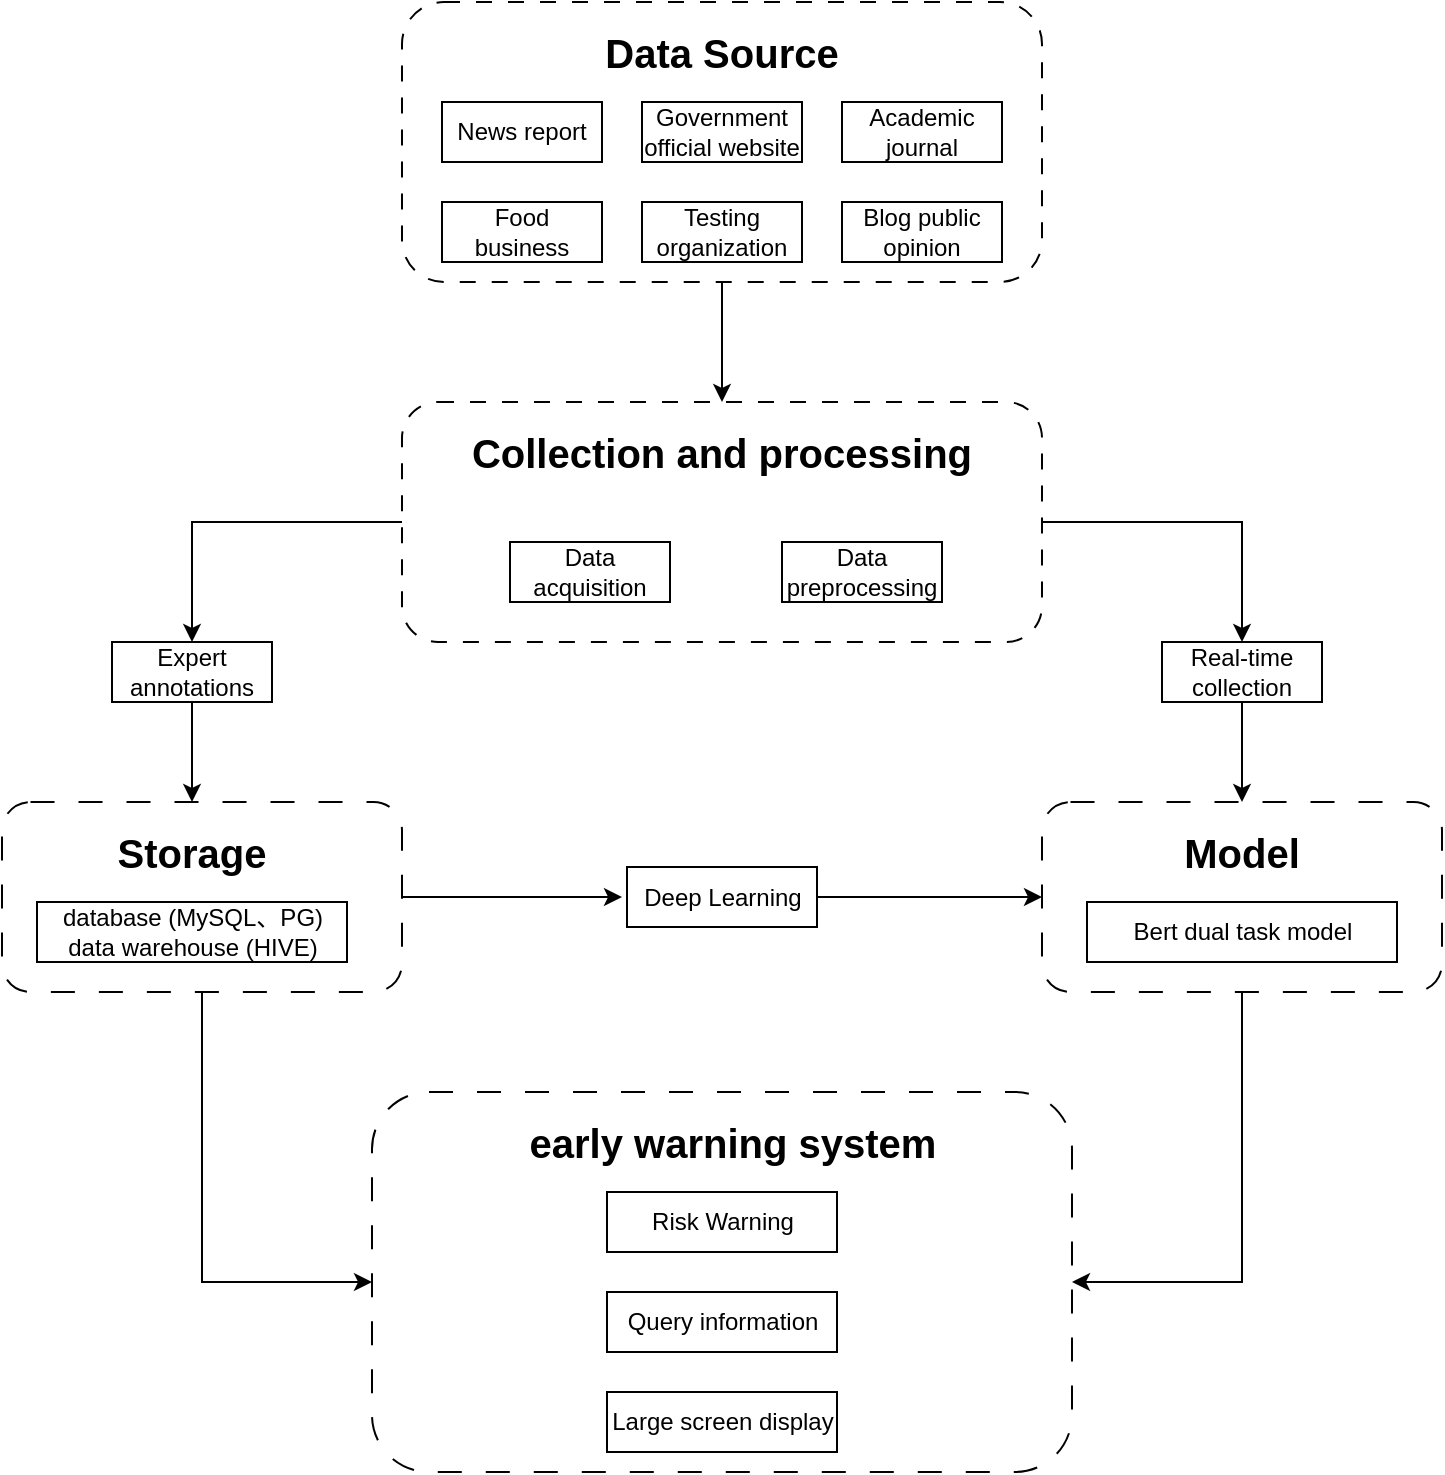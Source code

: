 <mxfile version="22.0.4" type="github">
  <diagram name="第 1 页" id="914V8sja4CJvC9ZfgKHP">
    <mxGraphModel dx="2074" dy="1118" grid="1" gridSize="10" guides="1" tooltips="1" connect="1" arrows="1" fold="1" page="1" pageScale="1" pageWidth="827" pageHeight="1169" math="0" shadow="0">
      <root>
        <mxCell id="0" />
        <mxCell id="1" parent="0" />
        <mxCell id="JjGzEYIckytB1pQJp3Co-11" style="edgeStyle=orthogonalEdgeStyle;rounded=0;orthogonalLoop=1;jettySize=auto;html=1;entryX=0.5;entryY=0;entryDx=0;entryDy=0;" edge="1" parent="1" source="tSgFQOaB9TfaK_oSHJal-1" target="tSgFQOaB9TfaK_oSHJal-12">
          <mxGeometry relative="1" as="geometry" />
        </mxCell>
        <mxCell id="tSgFQOaB9TfaK_oSHJal-1" value="" style="rounded=1;whiteSpace=wrap;html=1;dashed=1;dashPattern=8 8;" parent="1" vertex="1">
          <mxGeometry x="240" y="40" width="320" height="140" as="geometry" />
        </mxCell>
        <mxCell id="tSgFQOaB9TfaK_oSHJal-3" value="&lt;div style=&quot;font-size: 20px;&quot;&gt;&lt;font style=&quot;font-size: 20px;&quot;&gt;Data Source&lt;/font&gt;&lt;/div&gt;" style="text;html=1;strokeColor=none;fillColor=none;align=center;verticalAlign=middle;whiteSpace=wrap;rounded=0;fontStyle=1" parent="1" vertex="1">
          <mxGeometry x="320" y="40" width="160" height="50" as="geometry" />
        </mxCell>
        <mxCell id="tSgFQOaB9TfaK_oSHJal-4" value="News report" style="rounded=0;whiteSpace=wrap;html=1;" parent="1" vertex="1">
          <mxGeometry x="260" y="90" width="80" height="30" as="geometry" />
        </mxCell>
        <mxCell id="tSgFQOaB9TfaK_oSHJal-6" value="Government official website" style="rounded=0;whiteSpace=wrap;html=1;" parent="1" vertex="1">
          <mxGeometry x="360" y="90" width="80" height="30" as="geometry" />
        </mxCell>
        <mxCell id="tSgFQOaB9TfaK_oSHJal-7" value="Food business" style="rounded=0;whiteSpace=wrap;html=1;" parent="1" vertex="1">
          <mxGeometry x="260" y="140" width="80" height="30" as="geometry" />
        </mxCell>
        <mxCell id="tSgFQOaB9TfaK_oSHJal-8" value="Academic journal" style="rounded=0;whiteSpace=wrap;html=1;" parent="1" vertex="1">
          <mxGeometry x="460" y="90" width="80" height="30" as="geometry" />
        </mxCell>
        <mxCell id="tSgFQOaB9TfaK_oSHJal-9" value="Testing organization" style="rounded=0;whiteSpace=wrap;html=1;" parent="1" vertex="1">
          <mxGeometry x="360" y="140" width="80" height="30" as="geometry" />
        </mxCell>
        <mxCell id="tSgFQOaB9TfaK_oSHJal-10" value="&lt;div&gt;Blog public opinion&lt;/div&gt;" style="rounded=0;whiteSpace=wrap;html=1;" parent="1" vertex="1">
          <mxGeometry x="460" y="140" width="80" height="30" as="geometry" />
        </mxCell>
        <mxCell id="JjGzEYIckytB1pQJp3Co-5" style="edgeStyle=orthogonalEdgeStyle;rounded=0;orthogonalLoop=1;jettySize=auto;html=1;entryX=0.5;entryY=0;entryDx=0;entryDy=0;" edge="1" parent="1" source="JjGzEYIckytB1pQJp3Co-3" target="tSgFQOaB9TfaK_oSHJal-24">
          <mxGeometry relative="1" as="geometry" />
        </mxCell>
        <mxCell id="JjGzEYIckytB1pQJp3Co-6" style="edgeStyle=orthogonalEdgeStyle;rounded=0;orthogonalLoop=1;jettySize=auto;html=1;entryX=0.5;entryY=0;entryDx=0;entryDy=0;exitX=0.5;exitY=1;exitDx=0;exitDy=0;" edge="1" parent="1" source="UhX6gxyfYK8tnjNSwVaa-1" target="tSgFQOaB9TfaK_oSHJal-36">
          <mxGeometry relative="1" as="geometry" />
        </mxCell>
        <mxCell id="tSgFQOaB9TfaK_oSHJal-11" value="" style="rounded=1;whiteSpace=wrap;html=1;dashed=1;dashPattern=8 8;movable=1;resizable=1;rotatable=1;deletable=1;editable=1;locked=0;connectable=1;" parent="1" vertex="1">
          <mxGeometry x="240" y="240" width="320" height="120" as="geometry" />
        </mxCell>
        <mxCell id="tSgFQOaB9TfaK_oSHJal-12" value="&lt;div style=&quot;&quot;&gt;&lt;div style=&quot;&quot;&gt;&lt;font style=&quot;font-size: 20px;&quot;&gt;Collection and processing&lt;/font&gt;&lt;/div&gt;&lt;/div&gt;" style="text;html=1;strokeColor=none;fillColor=none;align=center;verticalAlign=middle;whiteSpace=wrap;rounded=0;fontStyle=1;movable=1;resizable=1;rotatable=1;deletable=1;editable=1;locked=0;connectable=1;" parent="1" vertex="1">
          <mxGeometry x="255" y="240" width="290" height="50" as="geometry" />
        </mxCell>
        <mxCell id="tSgFQOaB9TfaK_oSHJal-13" value="&lt;div&gt;Data acquisition&lt;/div&gt;" style="rounded=0;whiteSpace=wrap;html=1;movable=1;resizable=1;rotatable=1;deletable=1;editable=1;locked=0;connectable=1;" parent="1" vertex="1">
          <mxGeometry x="294" y="310" width="80" height="30" as="geometry" />
        </mxCell>
        <mxCell id="tSgFQOaB9TfaK_oSHJal-14" value="&lt;div&gt;Data preprocessing&lt;/div&gt;" style="rounded=0;whiteSpace=wrap;html=1;movable=1;resizable=1;rotatable=1;deletable=1;editable=1;locked=0;connectable=1;" parent="1" vertex="1">
          <mxGeometry x="430" y="310" width="80" height="30" as="geometry" />
        </mxCell>
        <mxCell id="UhX6gxyfYK8tnjNSwVaa-3" style="edgeStyle=orthogonalEdgeStyle;rounded=0;orthogonalLoop=1;jettySize=auto;html=1;" parent="1" source="tSgFQOaB9TfaK_oSHJal-23" edge="1">
          <mxGeometry relative="1" as="geometry">
            <mxPoint x="350" y="487.5" as="targetPoint" />
          </mxGeometry>
        </mxCell>
        <mxCell id="JjGzEYIckytB1pQJp3Co-9" style="edgeStyle=orthogonalEdgeStyle;rounded=0;orthogonalLoop=1;jettySize=auto;html=1;entryX=0;entryY=0.5;entryDx=0;entryDy=0;" edge="1" parent="1" source="tSgFQOaB9TfaK_oSHJal-23" target="tSgFQOaB9TfaK_oSHJal-47">
          <mxGeometry relative="1" as="geometry" />
        </mxCell>
        <mxCell id="tSgFQOaB9TfaK_oSHJal-23" value="" style="rounded=1;whiteSpace=wrap;html=1;strokeColor=default;dashed=1;dashPattern=12 12;" parent="1" vertex="1">
          <mxGeometry x="40" y="440" width="200" height="95" as="geometry" />
        </mxCell>
        <mxCell id="tSgFQOaB9TfaK_oSHJal-24" value="&lt;font style=&quot;font-size: 20px;&quot;&gt;Storage&lt;/font&gt;" style="text;html=1;strokeColor=none;fillColor=none;align=center;verticalAlign=middle;whiteSpace=wrap;rounded=0;fontStyle=1" parent="1" vertex="1">
          <mxGeometry x="55" y="440" width="160" height="50" as="geometry" />
        </mxCell>
        <mxCell id="tSgFQOaB9TfaK_oSHJal-28" value="database (MySQL、PG)&lt;br&gt;data warehouse (HIVE)" style="rounded=0;whiteSpace=wrap;html=1;" parent="1" vertex="1">
          <mxGeometry x="57.5" y="490" width="155" height="30" as="geometry" />
        </mxCell>
        <mxCell id="JjGzEYIckytB1pQJp3Co-10" style="edgeStyle=orthogonalEdgeStyle;rounded=0;orthogonalLoop=1;jettySize=auto;html=1;entryX=1;entryY=0.5;entryDx=0;entryDy=0;" edge="1" parent="1" source="tSgFQOaB9TfaK_oSHJal-36" target="tSgFQOaB9TfaK_oSHJal-47">
          <mxGeometry relative="1" as="geometry" />
        </mxCell>
        <mxCell id="tSgFQOaB9TfaK_oSHJal-36" value="" style="rounded=1;whiteSpace=wrap;html=1;strokeColor=default;dashed=1;dashPattern=12 12;" parent="1" vertex="1">
          <mxGeometry x="560" y="440" width="200" height="95" as="geometry" />
        </mxCell>
        <mxCell id="tSgFQOaB9TfaK_oSHJal-37" value="&lt;font style=&quot;font-size: 20px;&quot;&gt;Model&lt;/font&gt;" style="text;html=1;strokeColor=none;fillColor=none;align=center;verticalAlign=middle;whiteSpace=wrap;rounded=0;fontStyle=1" parent="1" vertex="1">
          <mxGeometry x="580" y="440" width="160" height="50" as="geometry" />
        </mxCell>
        <mxCell id="tSgFQOaB9TfaK_oSHJal-39" value="Bert&amp;nbsp;dual task model" style="rounded=0;whiteSpace=wrap;html=1;" parent="1" vertex="1">
          <mxGeometry x="582.5" y="490" width="155" height="30" as="geometry" />
        </mxCell>
        <mxCell id="tSgFQOaB9TfaK_oSHJal-47" value="" style="rounded=1;whiteSpace=wrap;html=1;strokeColor=default;dashed=1;dashPattern=12 12;" parent="1" vertex="1">
          <mxGeometry x="225" y="585" width="350" height="190" as="geometry" />
        </mxCell>
        <mxCell id="tSgFQOaB9TfaK_oSHJal-50" value="&lt;div&gt;&lt;font style=&quot;font-size: 20px;&quot;&gt;early warning system&lt;/font&gt;&lt;/div&gt;" style="text;html=1;strokeColor=none;fillColor=none;align=center;verticalAlign=middle;whiteSpace=wrap;rounded=0;fontStyle=1" parent="1" vertex="1">
          <mxGeometry x="282.5" y="585" width="245" height="50" as="geometry" />
        </mxCell>
        <mxCell id="tSgFQOaB9TfaK_oSHJal-51" value="Risk Warning" style="rounded=0;whiteSpace=wrap;html=1;" parent="1" vertex="1">
          <mxGeometry x="342.5" y="635" width="115" height="30" as="geometry" />
        </mxCell>
        <mxCell id="tSgFQOaB9TfaK_oSHJal-52" value="&lt;div&gt;Query information&lt;/div&gt;" style="rounded=0;whiteSpace=wrap;html=1;" parent="1" vertex="1">
          <mxGeometry x="342.5" y="685" width="115" height="30" as="geometry" />
        </mxCell>
        <mxCell id="tSgFQOaB9TfaK_oSHJal-53" value="Large screen display" style="rounded=0;whiteSpace=wrap;html=1;" parent="1" vertex="1">
          <mxGeometry x="342.5" y="735" width="115" height="30" as="geometry" />
        </mxCell>
        <mxCell id="UhX6gxyfYK8tnjNSwVaa-5" style="edgeStyle=orthogonalEdgeStyle;rounded=0;orthogonalLoop=1;jettySize=auto;html=1;entryX=0;entryY=0.5;entryDx=0;entryDy=0;" parent="1" source="UhX6gxyfYK8tnjNSwVaa-2" target="tSgFQOaB9TfaK_oSHJal-36" edge="1">
          <mxGeometry relative="1" as="geometry" />
        </mxCell>
        <mxCell id="UhX6gxyfYK8tnjNSwVaa-2" value="Deep Learning" style="rounded=0;whiteSpace=wrap;html=1;" parent="1" vertex="1">
          <mxGeometry x="352.5" y="472.5" width="95" height="30" as="geometry" />
        </mxCell>
        <mxCell id="JjGzEYIckytB1pQJp3Co-7" value="" style="edgeStyle=orthogonalEdgeStyle;rounded=0;orthogonalLoop=1;jettySize=auto;html=1;entryX=0.5;entryY=0;entryDx=0;entryDy=0;exitX=1;exitY=0.5;exitDx=0;exitDy=0;" edge="1" parent="1" source="tSgFQOaB9TfaK_oSHJal-11" target="UhX6gxyfYK8tnjNSwVaa-1">
          <mxGeometry relative="1" as="geometry">
            <mxPoint x="560" y="300" as="sourcePoint" />
            <mxPoint x="660" y="440" as="targetPoint" />
          </mxGeometry>
        </mxCell>
        <mxCell id="UhX6gxyfYK8tnjNSwVaa-1" value="&lt;div&gt;Real-time collection&lt;/div&gt;" style="rounded=0;whiteSpace=wrap;html=1;movable=1;resizable=1;rotatable=1;deletable=1;editable=1;locked=0;connectable=1;" parent="1" vertex="1">
          <mxGeometry x="620" y="360" width="80" height="30" as="geometry" />
        </mxCell>
        <mxCell id="JjGzEYIckytB1pQJp3Co-8" value="" style="edgeStyle=orthogonalEdgeStyle;rounded=0;orthogonalLoop=1;jettySize=auto;html=1;entryX=0.5;entryY=0;entryDx=0;entryDy=0;" edge="1" parent="1" source="tSgFQOaB9TfaK_oSHJal-11" target="JjGzEYIckytB1pQJp3Co-3">
          <mxGeometry relative="1" as="geometry">
            <mxPoint x="240" y="300" as="sourcePoint" />
            <mxPoint x="135" y="440" as="targetPoint" />
          </mxGeometry>
        </mxCell>
        <mxCell id="JjGzEYIckytB1pQJp3Co-3" value="&lt;div&gt;Expert annotations&lt;/div&gt;" style="rounded=0;whiteSpace=wrap;html=1;movable=1;resizable=1;rotatable=1;deletable=1;editable=1;locked=0;connectable=1;" vertex="1" parent="1">
          <mxGeometry x="95" y="360" width="80" height="30" as="geometry" />
        </mxCell>
      </root>
    </mxGraphModel>
  </diagram>
</mxfile>
